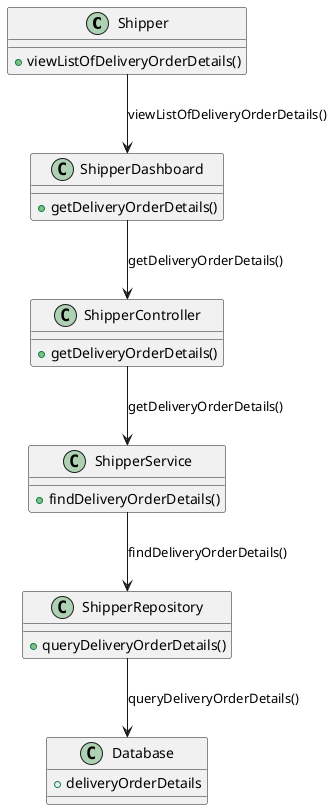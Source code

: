 @startuml
class Shipper {
    + viewListOfDeliveryOrderDetails()
}

class ShipperDashboard {
    + getDeliveryOrderDetails()
}

class ShipperController {
    + getDeliveryOrderDetails()
}

class ShipperService {
    + findDeliveryOrderDetails()
}

class ShipperRepository {
    + queryDeliveryOrderDetails()
}

class Database {
    + deliveryOrderDetails
}

Shipper --> ShipperDashboard : viewListOfDeliveryOrderDetails()
ShipperDashboard --> ShipperController : getDeliveryOrderDetails()
ShipperController --> ShipperService : getDeliveryOrderDetails()
ShipperService --> ShipperRepository : findDeliveryOrderDetails()
ShipperRepository --> Database : queryDeliveryOrderDetails()

@enduml
